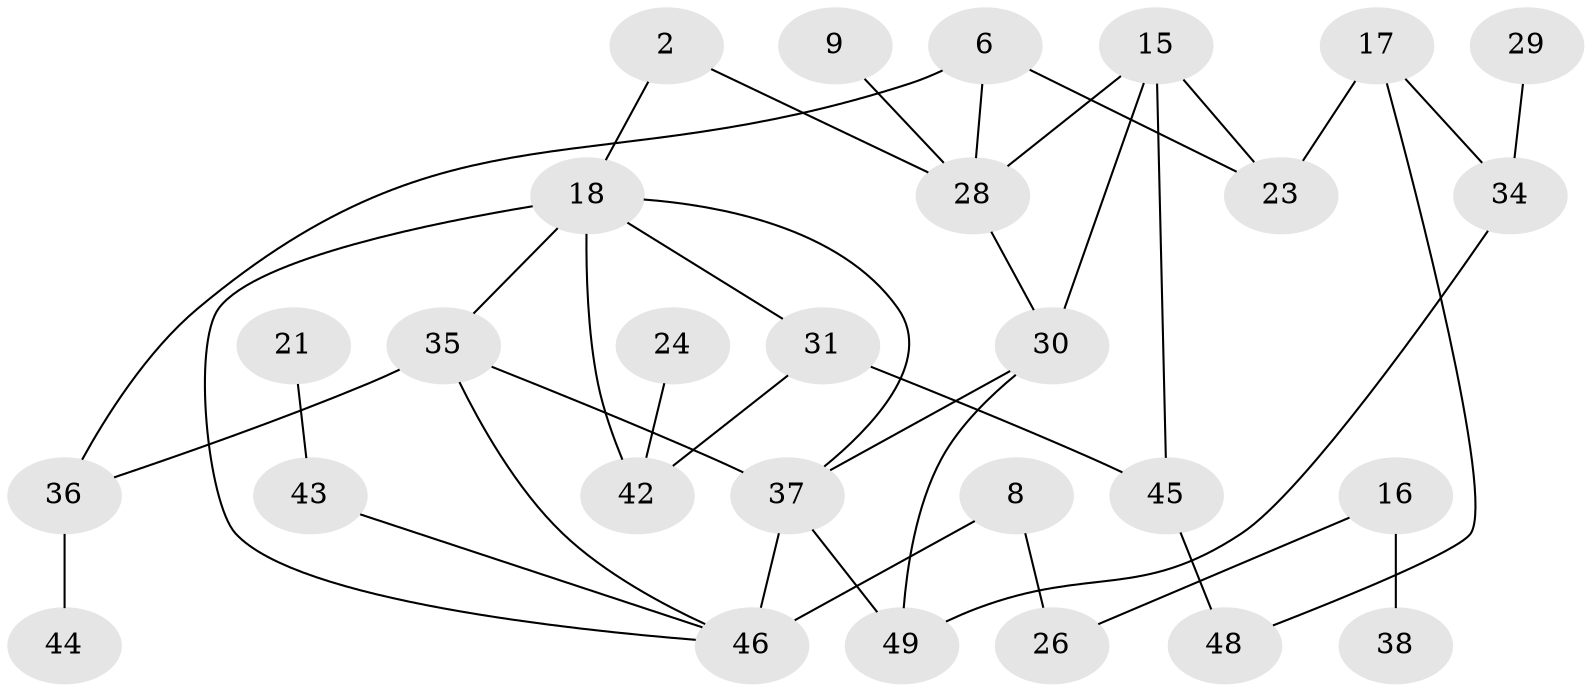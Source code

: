 // original degree distribution, {4: 0.11224489795918367, 0: 0.16326530612244897, 2: 0.24489795918367346, 1: 0.2755102040816326, 3: 0.16326530612244897, 5: 0.030612244897959183, 6: 0.01020408163265306}
// Generated by graph-tools (version 1.1) at 2025/00/03/09/25 03:00:47]
// undirected, 28 vertices, 39 edges
graph export_dot {
graph [start="1"]
  node [color=gray90,style=filled];
  2;
  6;
  8;
  9;
  15;
  16;
  17;
  18;
  21;
  23;
  24;
  26;
  28;
  29;
  30;
  31;
  34;
  35;
  36;
  37;
  38;
  42;
  43;
  44;
  45;
  46;
  48;
  49;
  2 -- 18 [weight=1.0];
  2 -- 28 [weight=1.0];
  6 -- 23 [weight=1.0];
  6 -- 28 [weight=1.0];
  6 -- 36 [weight=1.0];
  8 -- 26 [weight=2.0];
  8 -- 46 [weight=2.0];
  9 -- 28 [weight=1.0];
  15 -- 23 [weight=1.0];
  15 -- 28 [weight=2.0];
  15 -- 30 [weight=1.0];
  15 -- 45 [weight=2.0];
  16 -- 26 [weight=1.0];
  16 -- 38 [weight=1.0];
  17 -- 23 [weight=1.0];
  17 -- 34 [weight=1.0];
  17 -- 48 [weight=1.0];
  18 -- 31 [weight=1.0];
  18 -- 35 [weight=1.0];
  18 -- 37 [weight=1.0];
  18 -- 42 [weight=1.0];
  18 -- 46 [weight=1.0];
  21 -- 43 [weight=1.0];
  24 -- 42 [weight=1.0];
  28 -- 30 [weight=1.0];
  29 -- 34 [weight=1.0];
  30 -- 37 [weight=1.0];
  30 -- 49 [weight=1.0];
  31 -- 42 [weight=1.0];
  31 -- 45 [weight=1.0];
  34 -- 49 [weight=1.0];
  35 -- 36 [weight=1.0];
  35 -- 37 [weight=1.0];
  35 -- 46 [weight=1.0];
  36 -- 44 [weight=1.0];
  37 -- 46 [weight=2.0];
  37 -- 49 [weight=1.0];
  43 -- 46 [weight=1.0];
  45 -- 48 [weight=1.0];
}
